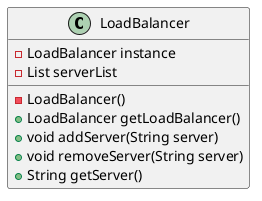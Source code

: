 @startuml

class LoadBalancer {
- LoadBalancer instance
- List serverList

- LoadBalancer()
+ LoadBalancer getLoadBalancer()
+ void addServer(String server)
+ void removeServer(String server)
+ String getServer()
}

@enduml